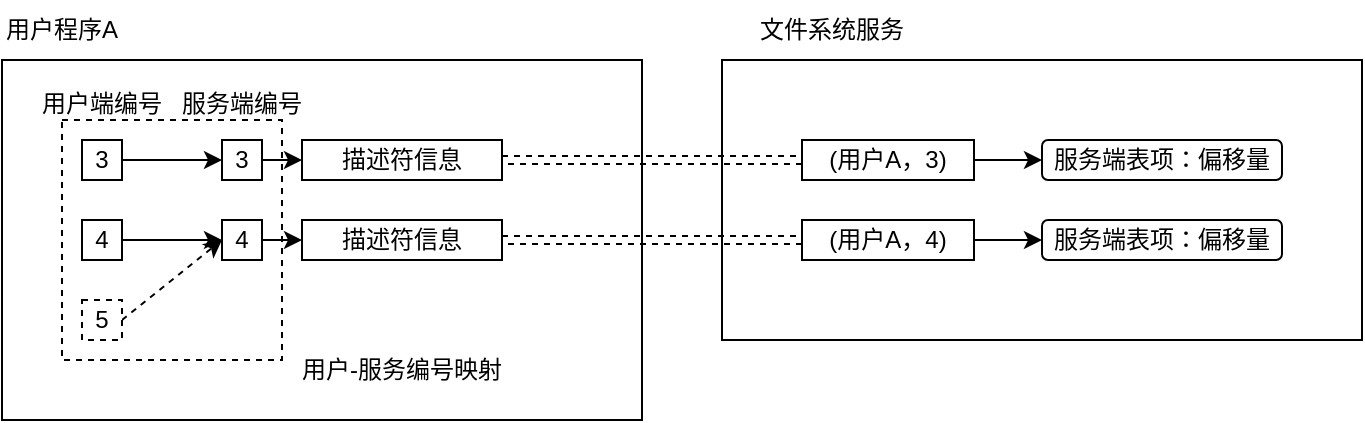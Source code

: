 <mxfile version="20.6.0" type="github">
  <diagram id="GVacSq4fi7V0TWdL0dJ_" name="第 1 页">
    <mxGraphModel dx="870" dy="538" grid="1" gridSize="10" guides="1" tooltips="1" connect="1" arrows="1" fold="1" page="1" pageScale="1" pageWidth="827" pageHeight="1169" math="0" shadow="0">
      <root>
        <mxCell id="0" />
        <mxCell id="1" parent="0" />
        <mxCell id="sfHGYK7Tqq_2ZlwLwvp0-1" value="" style="rounded=0;whiteSpace=wrap;html=1;" vertex="1" parent="1">
          <mxGeometry x="120" y="100" width="320" height="180" as="geometry" />
        </mxCell>
        <mxCell id="sfHGYK7Tqq_2ZlwLwvp0-2" value="用户程序A" style="text;html=1;strokeColor=none;fillColor=none;align=center;verticalAlign=middle;whiteSpace=wrap;rounded=0;" vertex="1" parent="1">
          <mxGeometry x="120" y="70" width="60" height="30" as="geometry" />
        </mxCell>
        <mxCell id="sfHGYK7Tqq_2ZlwLwvp0-3" value="文件系统服务" style="text;html=1;strokeColor=none;fillColor=none;align=center;verticalAlign=middle;whiteSpace=wrap;rounded=0;" vertex="1" parent="1">
          <mxGeometry x="490" y="70" width="90" height="30" as="geometry" />
        </mxCell>
        <mxCell id="sfHGYK7Tqq_2ZlwLwvp0-4" value="" style="rounded=0;whiteSpace=wrap;html=1;" vertex="1" parent="1">
          <mxGeometry x="480" y="100" width="320" height="140" as="geometry" />
        </mxCell>
        <mxCell id="sfHGYK7Tqq_2ZlwLwvp0-5" style="edgeStyle=orthogonalEdgeStyle;rounded=0;orthogonalLoop=1;jettySize=auto;html=1;exitX=1;exitY=0.5;exitDx=0;exitDy=0;entryX=0;entryY=0.5;entryDx=0;entryDy=0;" edge="1" parent="1" source="sfHGYK7Tqq_2ZlwLwvp0-6" target="sfHGYK7Tqq_2ZlwLwvp0-7">
          <mxGeometry relative="1" as="geometry" />
        </mxCell>
        <mxCell id="sfHGYK7Tqq_2ZlwLwvp0-6" value="3" style="rounded=0;whiteSpace=wrap;html=1;" vertex="1" parent="1">
          <mxGeometry x="230" y="140" width="20" height="20" as="geometry" />
        </mxCell>
        <mxCell id="sfHGYK7Tqq_2ZlwLwvp0-35" style="edgeStyle=none;rounded=0;orthogonalLoop=1;jettySize=auto;html=1;exitX=1;exitY=0.5;exitDx=0;exitDy=0;entryX=0;entryY=0.5;entryDx=0;entryDy=0;dashed=1;strokeColor=default;shape=link;" edge="1" parent="1" source="sfHGYK7Tqq_2ZlwLwvp0-7" target="sfHGYK7Tqq_2ZlwLwvp0-14">
          <mxGeometry relative="1" as="geometry" />
        </mxCell>
        <mxCell id="sfHGYK7Tqq_2ZlwLwvp0-7" value="描述符信息" style="rounded=0;whiteSpace=wrap;html=1;" vertex="1" parent="1">
          <mxGeometry x="270" y="140" width="100" height="20" as="geometry" />
        </mxCell>
        <mxCell id="sfHGYK7Tqq_2ZlwLwvp0-8" style="edgeStyle=orthogonalEdgeStyle;rounded=0;orthogonalLoop=1;jettySize=auto;html=1;exitX=1;exitY=0.5;exitDx=0;exitDy=0;entryX=0;entryY=0.5;entryDx=0;entryDy=0;" edge="1" parent="1" source="sfHGYK7Tqq_2ZlwLwvp0-9" target="sfHGYK7Tqq_2ZlwLwvp0-10">
          <mxGeometry relative="1" as="geometry" />
        </mxCell>
        <mxCell id="sfHGYK7Tqq_2ZlwLwvp0-9" value="4" style="rounded=0;whiteSpace=wrap;html=1;" vertex="1" parent="1">
          <mxGeometry x="230" y="180" width="20" height="20" as="geometry" />
        </mxCell>
        <mxCell id="sfHGYK7Tqq_2ZlwLwvp0-36" style="edgeStyle=none;rounded=0;orthogonalLoop=1;jettySize=auto;html=1;exitX=1;exitY=0.5;exitDx=0;exitDy=0;entryX=0;entryY=0.5;entryDx=0;entryDy=0;dashed=1;strokeColor=default;shape=link;" edge="1" parent="1" source="sfHGYK7Tqq_2ZlwLwvp0-10" target="sfHGYK7Tqq_2ZlwLwvp0-16">
          <mxGeometry relative="1" as="geometry" />
        </mxCell>
        <mxCell id="sfHGYK7Tqq_2ZlwLwvp0-10" value="描述符信息" style="rounded=0;whiteSpace=wrap;html=1;" vertex="1" parent="1">
          <mxGeometry x="270" y="180" width="100" height="20" as="geometry" />
        </mxCell>
        <mxCell id="sfHGYK7Tqq_2ZlwLwvp0-13" style="edgeStyle=orthogonalEdgeStyle;rounded=0;orthogonalLoop=1;jettySize=auto;html=1;exitX=1;exitY=0.5;exitDx=0;exitDy=0;entryX=0;entryY=0.5;entryDx=0;entryDy=0;" edge="1" parent="1" source="sfHGYK7Tqq_2ZlwLwvp0-14" target="sfHGYK7Tqq_2ZlwLwvp0-17">
          <mxGeometry relative="1" as="geometry" />
        </mxCell>
        <mxCell id="sfHGYK7Tqq_2ZlwLwvp0-14" value="(用户A，3)" style="rounded=0;whiteSpace=wrap;html=1;" vertex="1" parent="1">
          <mxGeometry x="520" y="140" width="86" height="20" as="geometry" />
        </mxCell>
        <mxCell id="sfHGYK7Tqq_2ZlwLwvp0-15" style="edgeStyle=orthogonalEdgeStyle;rounded=0;orthogonalLoop=1;jettySize=auto;html=1;exitX=1;exitY=0.5;exitDx=0;exitDy=0;entryX=0;entryY=0.5;entryDx=0;entryDy=0;" edge="1" parent="1" source="sfHGYK7Tqq_2ZlwLwvp0-16" target="sfHGYK7Tqq_2ZlwLwvp0-21">
          <mxGeometry relative="1" as="geometry" />
        </mxCell>
        <mxCell id="sfHGYK7Tqq_2ZlwLwvp0-16" value="(用户A，4)" style="rounded=0;whiteSpace=wrap;html=1;" vertex="1" parent="1">
          <mxGeometry x="520" y="180" width="86" height="20" as="geometry" />
        </mxCell>
        <mxCell id="sfHGYK7Tqq_2ZlwLwvp0-17" value="服务端表项：偏移量" style="rounded=1;whiteSpace=wrap;html=1;" vertex="1" parent="1">
          <mxGeometry x="640" y="140" width="120" height="20" as="geometry" />
        </mxCell>
        <mxCell id="sfHGYK7Tqq_2ZlwLwvp0-21" value="服务端表项：偏移量" style="rounded=1;whiteSpace=wrap;html=1;" vertex="1" parent="1">
          <mxGeometry x="640" y="180" width="120" height="20" as="geometry" />
        </mxCell>
        <mxCell id="sfHGYK7Tqq_2ZlwLwvp0-24" style="edgeStyle=orthogonalEdgeStyle;rounded=0;orthogonalLoop=1;jettySize=auto;html=1;exitX=1;exitY=0.5;exitDx=0;exitDy=0;entryX=0;entryY=0.5;entryDx=0;entryDy=0;" edge="1" parent="1" source="sfHGYK7Tqq_2ZlwLwvp0-25" target="sfHGYK7Tqq_2ZlwLwvp0-6">
          <mxGeometry relative="1" as="geometry">
            <mxPoint x="200" y="150" as="targetPoint" />
          </mxGeometry>
        </mxCell>
        <mxCell id="sfHGYK7Tqq_2ZlwLwvp0-25" value="3" style="rounded=0;whiteSpace=wrap;html=1;" vertex="1" parent="1">
          <mxGeometry x="160" y="140" width="20" height="20" as="geometry" />
        </mxCell>
        <mxCell id="sfHGYK7Tqq_2ZlwLwvp0-26" style="edgeStyle=orthogonalEdgeStyle;rounded=0;orthogonalLoop=1;jettySize=auto;html=1;exitX=1;exitY=0.5;exitDx=0;exitDy=0;entryX=0;entryY=0.5;entryDx=0;entryDy=0;" edge="1" parent="1" source="sfHGYK7Tqq_2ZlwLwvp0-27" target="sfHGYK7Tqq_2ZlwLwvp0-9">
          <mxGeometry relative="1" as="geometry">
            <mxPoint x="200" y="190" as="targetPoint" />
          </mxGeometry>
        </mxCell>
        <mxCell id="sfHGYK7Tqq_2ZlwLwvp0-27" value="4" style="rounded=0;whiteSpace=wrap;html=1;" vertex="1" parent="1">
          <mxGeometry x="160" y="180" width="20" height="20" as="geometry" />
        </mxCell>
        <mxCell id="sfHGYK7Tqq_2ZlwLwvp0-31" value="" style="rounded=0;whiteSpace=wrap;html=1;fillColor=none;dashed=1;" vertex="1" parent="1">
          <mxGeometry x="150" y="130" width="110" height="120" as="geometry" />
        </mxCell>
        <mxCell id="sfHGYK7Tqq_2ZlwLwvp0-30" style="rounded=0;orthogonalLoop=1;jettySize=auto;html=1;exitX=1;exitY=0.5;exitDx=0;exitDy=0;entryX=0;entryY=0.5;entryDx=0;entryDy=0;dashed=1;" edge="1" parent="1" source="sfHGYK7Tqq_2ZlwLwvp0-29" target="sfHGYK7Tqq_2ZlwLwvp0-9">
          <mxGeometry relative="1" as="geometry" />
        </mxCell>
        <mxCell id="sfHGYK7Tqq_2ZlwLwvp0-29" value="5" style="rounded=0;whiteSpace=wrap;html=1;dashed=1;" vertex="1" parent="1">
          <mxGeometry x="160" y="220" width="20" height="20" as="geometry" />
        </mxCell>
        <mxCell id="sfHGYK7Tqq_2ZlwLwvp0-32" value="用户端编号" style="text;html=1;strokeColor=none;fillColor=none;align=center;verticalAlign=middle;whiteSpace=wrap;rounded=0;dashed=1;" vertex="1" parent="1">
          <mxGeometry x="135" y="107" width="70" height="30" as="geometry" />
        </mxCell>
        <mxCell id="sfHGYK7Tqq_2ZlwLwvp0-33" value="服务端编号" style="text;html=1;strokeColor=none;fillColor=none;align=center;verticalAlign=middle;whiteSpace=wrap;rounded=0;dashed=1;" vertex="1" parent="1">
          <mxGeometry x="205" y="107" width="70" height="30" as="geometry" />
        </mxCell>
        <mxCell id="sfHGYK7Tqq_2ZlwLwvp0-34" value="用户-服务编号映射" style="text;html=1;strokeColor=none;fillColor=none;align=center;verticalAlign=middle;whiteSpace=wrap;rounded=0;dashed=1;" vertex="1" parent="1">
          <mxGeometry x="265" y="240" width="110" height="30" as="geometry" />
        </mxCell>
      </root>
    </mxGraphModel>
  </diagram>
</mxfile>

